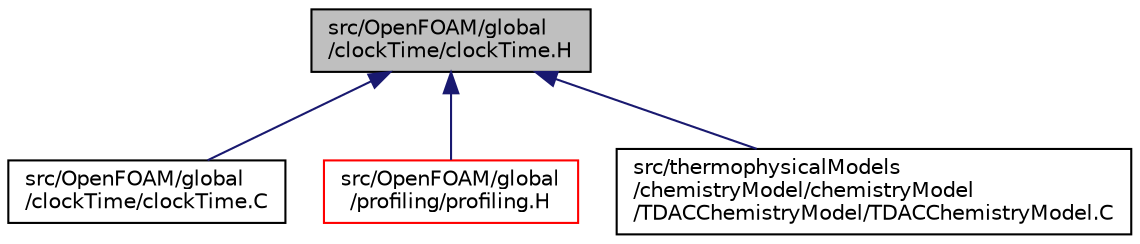 digraph "src/OpenFOAM/global/clockTime/clockTime.H"
{
  bgcolor="transparent";
  edge [fontname="Helvetica",fontsize="10",labelfontname="Helvetica",labelfontsize="10"];
  node [fontname="Helvetica",fontsize="10",shape=record];
  Node1 [label="src/OpenFOAM/global\l/clockTime/clockTime.H",height=0.2,width=0.4,color="black", fillcolor="grey75", style="filled" fontcolor="black"];
  Node1 -> Node2 [dir="back",color="midnightblue",fontsize="10",style="solid",fontname="Helvetica"];
  Node2 [label="src/OpenFOAM/global\l/clockTime/clockTime.C",height=0.2,width=0.4,color="black",URL="$clockTime_8C.html"];
  Node1 -> Node3 [dir="back",color="midnightblue",fontsize="10",style="solid",fontname="Helvetica"];
  Node3 [label="src/OpenFOAM/global\l/profiling/profiling.H",height=0.2,width=0.4,color="red",URL="$profiling_8H.html"];
  Node1 -> Node4 [dir="back",color="midnightblue",fontsize="10",style="solid",fontname="Helvetica"];
  Node4 [label="src/thermophysicalModels\l/chemistryModel/chemistryModel\l/TDACChemistryModel/TDACChemistryModel.C",height=0.2,width=0.4,color="black",URL="$TDACChemistryModel_8C.html"];
}
